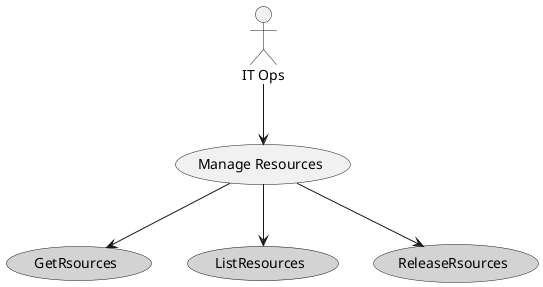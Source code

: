 @startuml


usecase "Manage Resources" as ManageResources

Actor "IT Ops" as ITOps

ITOps --> ManageResources



usecase "GetRsources" as GetRsources #lightgrey

ManageResources --> GetRsources

usecase "ListResources" as ListResources #lightgrey

ManageResources --> ListResources

usecase "ReleaseRsources" as ReleaseRsources #lightgrey

ManageResources --> ReleaseRsources

@enduml
